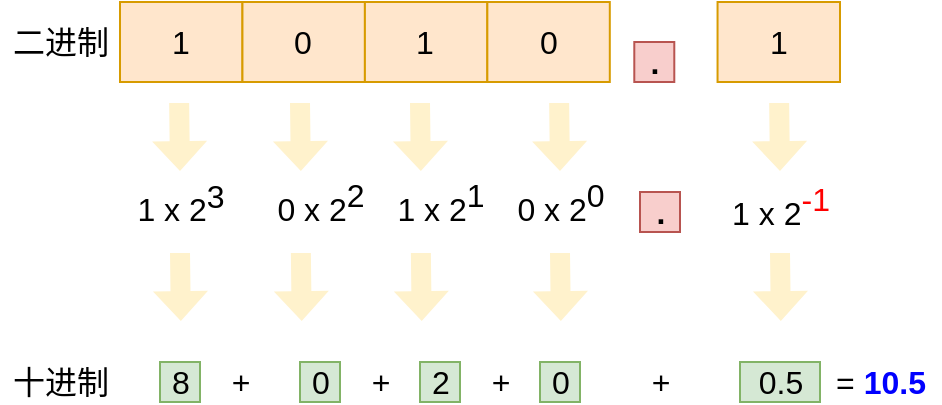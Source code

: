 <mxfile version="13.9.9" type="github">
  <diagram id="mdiFlh8VkrO-WB409sH8" name="第 1 页">
    <mxGraphModel dx="722" dy="648" grid="1" gridSize="10" guides="1" tooltips="1" connect="1" arrows="1" fold="1" page="1" pageScale="1" pageWidth="827" pageHeight="1169" math="0" shadow="0">
      <root>
        <mxCell id="0" />
        <mxCell id="1" parent="0" />
        <mxCell id="pseWJsmG8M7bsOKocxHG-11" value="1 x 2&lt;sup style=&quot;font-size: 16px&quot;&gt;3&lt;/sup&gt;" style="text;html=1;align=center;verticalAlign=middle;resizable=0;points=[];autosize=1;fontSize=16;" vertex="1" parent="1">
          <mxGeometry x="120" y="405" width="60" height="30" as="geometry" />
        </mxCell>
        <mxCell id="pseWJsmG8M7bsOKocxHG-12" value="0 x 2&lt;font style=&quot;font-size: 16px&quot;&gt;&lt;sup style=&quot;font-size: 16px&quot;&gt;2&lt;/sup&gt;&lt;/font&gt;" style="text;html=1;align=center;verticalAlign=middle;resizable=0;points=[];autosize=1;fontSize=16;" vertex="1" parent="1">
          <mxGeometry x="190" y="405" width="60" height="30" as="geometry" />
        </mxCell>
        <mxCell id="pseWJsmG8M7bsOKocxHG-13" value="1 x 2&lt;font style=&quot;font-size: 16px&quot;&gt;&lt;sup style=&quot;font-size: 16px&quot;&gt;1&lt;/sup&gt;&lt;/font&gt;" style="text;html=1;align=center;verticalAlign=middle;resizable=0;points=[];autosize=1;fontSize=16;" vertex="1" parent="1">
          <mxGeometry x="250" y="405" width="60" height="30" as="geometry" />
        </mxCell>
        <mxCell id="pseWJsmG8M7bsOKocxHG-14" value="0 x 2&lt;span style=&quot;font-size: 16px&quot;&gt;&lt;sup style=&quot;font-size: 16px&quot;&gt;0&lt;/sup&gt;&lt;/span&gt;" style="text;html=1;align=center;verticalAlign=middle;resizable=0;points=[];autosize=1;fontSize=16;" vertex="1" parent="1">
          <mxGeometry x="310" y="405" width="60" height="30" as="geometry" />
        </mxCell>
        <mxCell id="pseWJsmG8M7bsOKocxHG-15" value="&lt;sup style=&quot;font-size: 16px&quot;&gt;&lt;font style=&quot;font-size: 16px&quot;&gt;1 x 2&lt;/font&gt;&lt;span style=&quot;font-size: 16px&quot;&gt;&lt;sup style=&quot;font-size: 16px&quot;&gt;&lt;font color=&quot;#ff0000&quot;&gt;-1&lt;/font&gt;&lt;/sup&gt;&lt;/span&gt;&lt;/sup&gt;" style="text;html=1;align=center;verticalAlign=middle;resizable=0;points=[];autosize=1;fontSize=16;" vertex="1" parent="1">
          <mxGeometry x="420" y="405" width="60" height="40" as="geometry" />
        </mxCell>
        <mxCell id="pseWJsmG8M7bsOKocxHG-28" value="8" style="text;html=1;align=center;verticalAlign=middle;resizable=0;points=[];autosize=1;fontSize=16;fillColor=#d5e8d4;strokeColor=#82b366;" vertex="1" parent="1">
          <mxGeometry x="140" y="500" width="20" height="20" as="geometry" />
        </mxCell>
        <mxCell id="pseWJsmG8M7bsOKocxHG-29" value="0" style="text;html=1;align=center;verticalAlign=middle;resizable=0;points=[];autosize=1;fontSize=16;fillColor=#d5e8d4;strokeColor=#82b366;" vertex="1" parent="1">
          <mxGeometry x="210" y="500" width="20" height="20" as="geometry" />
        </mxCell>
        <mxCell id="pseWJsmG8M7bsOKocxHG-30" value="2" style="text;html=1;align=center;verticalAlign=middle;resizable=0;points=[];autosize=1;fontSize=16;fillColor=#d5e8d4;strokeColor=#82b366;" vertex="1" parent="1">
          <mxGeometry x="270" y="500" width="20" height="20" as="geometry" />
        </mxCell>
        <mxCell id="pseWJsmG8M7bsOKocxHG-31" value="0" style="text;html=1;align=center;verticalAlign=middle;resizable=0;points=[];autosize=1;fontSize=16;fillColor=#d5e8d4;strokeColor=#82b366;" vertex="1" parent="1">
          <mxGeometry x="330" y="500" width="20" height="20" as="geometry" />
        </mxCell>
        <mxCell id="pseWJsmG8M7bsOKocxHG-40" value="." style="text;html=1;align=center;verticalAlign=middle;resizable=0;points=[];autosize=1;fontSize=16;fontStyle=1;fillColor=#f8cecc;strokeColor=#b85450;" vertex="1" parent="1">
          <mxGeometry x="380" y="415" width="20" height="20" as="geometry" />
        </mxCell>
        <mxCell id="pseWJsmG8M7bsOKocxHG-41" value="0.5" style="text;html=1;align=center;verticalAlign=middle;resizable=0;points=[];autosize=1;fontSize=16;fillColor=#d5e8d4;strokeColor=#82b366;" vertex="1" parent="1">
          <mxGeometry x="430" y="500" width="40" height="20" as="geometry" />
        </mxCell>
        <mxCell id="pseWJsmG8M7bsOKocxHG-43" value="+" style="text;html=1;align=center;verticalAlign=middle;resizable=0;points=[];autosize=1;fontSize=16;" vertex="1" parent="1">
          <mxGeometry x="170" y="500" width="20" height="20" as="geometry" />
        </mxCell>
        <mxCell id="pseWJsmG8M7bsOKocxHG-44" value="+" style="text;html=1;align=center;verticalAlign=middle;resizable=0;points=[];autosize=1;fontSize=16;" vertex="1" parent="1">
          <mxGeometry x="240" y="500" width="20" height="20" as="geometry" />
        </mxCell>
        <mxCell id="pseWJsmG8M7bsOKocxHG-45" value="+" style="text;html=1;align=center;verticalAlign=middle;resizable=0;points=[];autosize=1;fontSize=16;" vertex="1" parent="1">
          <mxGeometry x="300" y="500" width="20" height="20" as="geometry" />
        </mxCell>
        <mxCell id="pseWJsmG8M7bsOKocxHG-46" value="+" style="text;html=1;align=center;verticalAlign=middle;resizable=0;points=[];autosize=1;fontSize=16;" vertex="1" parent="1">
          <mxGeometry x="380" y="500" width="20" height="20" as="geometry" />
        </mxCell>
        <mxCell id="pseWJsmG8M7bsOKocxHG-47" value="= &lt;font color=&quot;#0000ff&quot;&gt;&lt;b&gt;10&lt;font style=&quot;font-size: 16px&quot;&gt;.5&lt;/font&gt;&lt;/b&gt;&lt;/font&gt;" style="text;html=1;align=center;verticalAlign=middle;resizable=0;points=[];autosize=1;fontSize=16;" vertex="1" parent="1">
          <mxGeometry x="470" y="500" width="60" height="20" as="geometry" />
        </mxCell>
        <mxCell id="pseWJsmG8M7bsOKocxHG-48" value="二进制" style="text;html=1;align=center;verticalAlign=middle;resizable=0;points=[];autosize=1;fontSize=16;" vertex="1" parent="1">
          <mxGeometry x="60" y="330" width="60" height="20" as="geometry" />
        </mxCell>
        <mxCell id="pseWJsmG8M7bsOKocxHG-49" value="十进制" style="text;html=1;align=center;verticalAlign=middle;resizable=0;points=[];autosize=1;fontSize=16;" vertex="1" parent="1">
          <mxGeometry x="60" y="500" width="60" height="20" as="geometry" />
        </mxCell>
        <mxCell id="pseWJsmG8M7bsOKocxHG-52" value="" style="shape=flexArrow;endArrow=classic;html=1;fontSize=16;endWidth=16.522;endSize=4.643;fillColor=#fff2cc;strokeColor=none;" edge="1" parent="1">
          <mxGeometry width="50" height="50" relative="1" as="geometry">
            <mxPoint x="149.57" y="370" as="sourcePoint" />
            <mxPoint x="150" y="405" as="targetPoint" />
          </mxGeometry>
        </mxCell>
        <mxCell id="pseWJsmG8M7bsOKocxHG-53" value="" style="shape=flexArrow;endArrow=classic;html=1;fontSize=16;endWidth=16.522;endSize=4.643;fillColor=#fff2cc;strokeColor=none;" edge="1" parent="1">
          <mxGeometry width="50" height="50" relative="1" as="geometry">
            <mxPoint x="210.0" y="370.0" as="sourcePoint" />
            <mxPoint x="210.43" y="405" as="targetPoint" />
          </mxGeometry>
        </mxCell>
        <mxCell id="pseWJsmG8M7bsOKocxHG-54" value="" style="shape=flexArrow;endArrow=classic;html=1;fontSize=16;endWidth=16.522;endSize=4.643;fillColor=#fff2cc;strokeColor=none;" edge="1" parent="1">
          <mxGeometry width="50" height="50" relative="1" as="geometry">
            <mxPoint x="270" y="370.0" as="sourcePoint" />
            <mxPoint x="270.43" y="405" as="targetPoint" />
          </mxGeometry>
        </mxCell>
        <mxCell id="pseWJsmG8M7bsOKocxHG-55" value="" style="shape=flexArrow;endArrow=classic;html=1;fontSize=16;endWidth=16.522;endSize=4.643;fillColor=#fff2cc;strokeColor=none;" edge="1" parent="1">
          <mxGeometry width="50" height="50" relative="1" as="geometry">
            <mxPoint x="339.57" y="370.0" as="sourcePoint" />
            <mxPoint x="340.0" y="405" as="targetPoint" />
          </mxGeometry>
        </mxCell>
        <mxCell id="pseWJsmG8M7bsOKocxHG-56" value="" style="shape=flexArrow;endArrow=classic;html=1;fontSize=16;endWidth=16.522;endSize=4.643;fillColor=#fff2cc;strokeColor=none;" edge="1" parent="1">
          <mxGeometry width="50" height="50" relative="1" as="geometry">
            <mxPoint x="449.57" y="370.0" as="sourcePoint" />
            <mxPoint x="450" y="405" as="targetPoint" />
          </mxGeometry>
        </mxCell>
        <mxCell id="pseWJsmG8M7bsOKocxHG-3" value="1" style="rounded=0;whiteSpace=wrap;html=1;fontSize=16;fillColor=#ffe6cc;strokeColor=#d79b00;" vertex="1" parent="1">
          <mxGeometry x="120" y="320" width="61.224" height="40" as="geometry" />
        </mxCell>
        <mxCell id="pseWJsmG8M7bsOKocxHG-4" value="0" style="rounded=0;whiteSpace=wrap;html=1;fontSize=16;fillColor=#ffe6cc;strokeColor=#d79b00;" vertex="1" parent="1">
          <mxGeometry x="181.224" y="320" width="61.224" height="40" as="geometry" />
        </mxCell>
        <mxCell id="pseWJsmG8M7bsOKocxHG-6" value="1" style="rounded=0;whiteSpace=wrap;html=1;fontSize=16;fillColor=#ffe6cc;strokeColor=#d79b00;" vertex="1" parent="1">
          <mxGeometry x="242.449" y="320" width="61.224" height="40" as="geometry" />
        </mxCell>
        <mxCell id="pseWJsmG8M7bsOKocxHG-7" value="0" style="rounded=0;whiteSpace=wrap;html=1;fontSize=16;fillColor=#ffe6cc;strokeColor=#d79b00;" vertex="1" parent="1">
          <mxGeometry x="303.673" y="320" width="61.224" height="40" as="geometry" />
        </mxCell>
        <mxCell id="pseWJsmG8M7bsOKocxHG-9" value="1" style="rounded=0;whiteSpace=wrap;html=1;fontSize=16;fillColor=#ffe6cc;strokeColor=#d79b00;" vertex="1" parent="1">
          <mxGeometry x="418.776" y="320" width="61.224" height="40" as="geometry" />
        </mxCell>
        <mxCell id="pseWJsmG8M7bsOKocxHG-10" value="&lt;b&gt;.&lt;/b&gt;" style="text;html=1;align=center;verticalAlign=middle;resizable=0;points=[];autosize=1;fontSize=16;fillColor=#f8cecc;strokeColor=#b85450;" vertex="1" parent="1">
          <mxGeometry x="377.143" y="340" width="20" height="20" as="geometry" />
        </mxCell>
        <mxCell id="pseWJsmG8M7bsOKocxHG-57" value="" style="shape=flexArrow;endArrow=classic;html=1;fontSize=16;endWidth=16.522;endSize=4.643;fillColor=#fff2cc;strokeColor=none;" edge="1" parent="1">
          <mxGeometry width="50" height="50" relative="1" as="geometry">
            <mxPoint x="150.0" y="445.0" as="sourcePoint" />
            <mxPoint x="150.43" y="480" as="targetPoint" />
          </mxGeometry>
        </mxCell>
        <mxCell id="pseWJsmG8M7bsOKocxHG-58" value="" style="shape=flexArrow;endArrow=classic;html=1;fontSize=16;endWidth=16.522;endSize=4.643;fillColor=#fff2cc;strokeColor=none;" edge="1" parent="1">
          <mxGeometry width="50" height="50" relative="1" as="geometry">
            <mxPoint x="210.43" y="445.0" as="sourcePoint" />
            <mxPoint x="210.86" y="480" as="targetPoint" />
          </mxGeometry>
        </mxCell>
        <mxCell id="pseWJsmG8M7bsOKocxHG-59" value="" style="shape=flexArrow;endArrow=classic;html=1;fontSize=16;endWidth=16.522;endSize=4.643;fillColor=#fff2cc;strokeColor=none;" edge="1" parent="1">
          <mxGeometry width="50" height="50" relative="1" as="geometry">
            <mxPoint x="270.43" y="445.0" as="sourcePoint" />
            <mxPoint x="270.86" y="480" as="targetPoint" />
          </mxGeometry>
        </mxCell>
        <mxCell id="pseWJsmG8M7bsOKocxHG-60" value="" style="shape=flexArrow;endArrow=classic;html=1;fontSize=16;endWidth=16.522;endSize=4.643;fillColor=#fff2cc;strokeColor=none;" edge="1" parent="1">
          <mxGeometry width="50" height="50" relative="1" as="geometry">
            <mxPoint x="340.0" y="445.0" as="sourcePoint" />
            <mxPoint x="340.43" y="480" as="targetPoint" />
          </mxGeometry>
        </mxCell>
        <mxCell id="pseWJsmG8M7bsOKocxHG-61" value="" style="shape=flexArrow;endArrow=classic;html=1;fontSize=16;endWidth=16.522;endSize=4.643;fillColor=#fff2cc;strokeColor=none;" edge="1" parent="1">
          <mxGeometry width="50" height="50" relative="1" as="geometry">
            <mxPoint x="450.0" y="445.0" as="sourcePoint" />
            <mxPoint x="450.43" y="480" as="targetPoint" />
          </mxGeometry>
        </mxCell>
      </root>
    </mxGraphModel>
  </diagram>
</mxfile>

